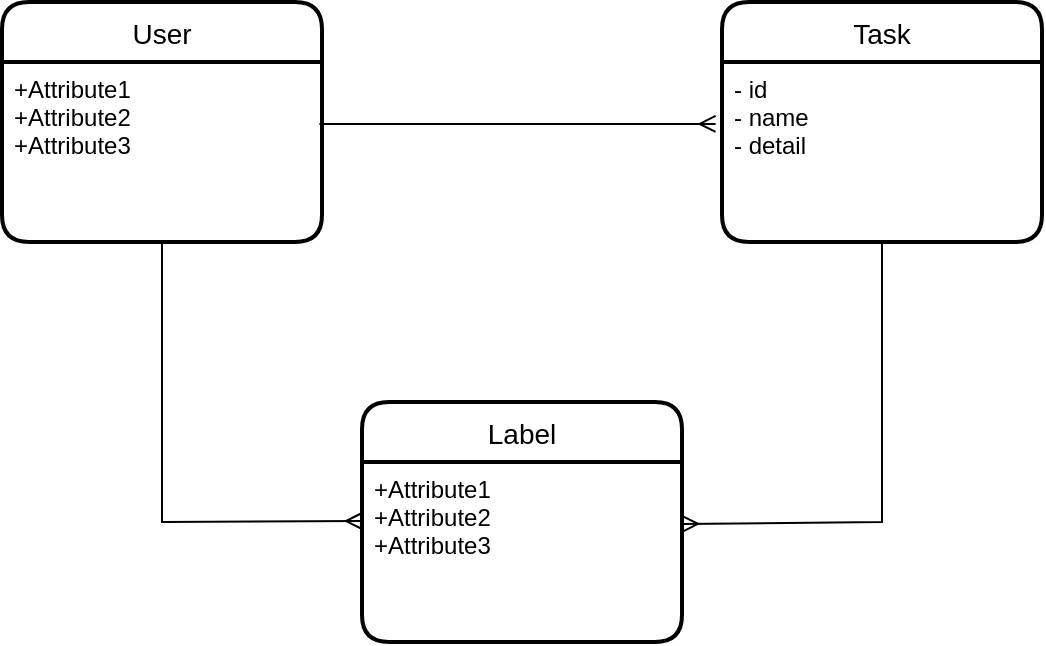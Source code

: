 <mxfile version="14.2.4" type="embed">
    <diagram id="eWTV4Izd8Db9zc6qYQVz" name="ページ1">
        <mxGraphModel dx="621" dy="492" grid="1" gridSize="10" guides="1" tooltips="1" connect="1" arrows="1" fold="1" page="1" pageScale="1" pageWidth="827" pageHeight="1169" math="0" shadow="0">
            <root>
                <mxCell id="0"/>
                <mxCell id="1" parent="0"/>
                <mxCell id="2" value="User" style="swimlane;childLayout=stackLayout;horizontal=1;startSize=30;horizontalStack=0;rounded=1;fontSize=14;fontStyle=0;strokeWidth=2;resizeParent=0;resizeLast=1;shadow=0;dashed=0;align=center;" parent="1" vertex="1">
                    <mxGeometry x="120" y="80" width="160" height="120" as="geometry"/>
                </mxCell>
                <mxCell id="3" value="+Attribute1&#10;+Attribute2&#10;+Attribute3" style="align=left;strokeColor=none;fillColor=none;spacingLeft=4;fontSize=12;verticalAlign=top;resizable=0;rotatable=0;part=1;" parent="2" vertex="1">
                    <mxGeometry y="30" width="160" height="90" as="geometry"/>
                </mxCell>
                <mxCell id="4" value="Task" style="swimlane;childLayout=stackLayout;horizontal=1;startSize=30;horizontalStack=0;rounded=1;fontSize=14;fontStyle=0;strokeWidth=2;resizeParent=0;resizeLast=1;shadow=0;dashed=0;align=center;" parent="1" vertex="1">
                    <mxGeometry x="480" y="80" width="160" height="120" as="geometry"/>
                </mxCell>
                <mxCell id="5" value="- id&#10;- name&#10;- detail" style="align=left;strokeColor=none;fillColor=none;spacingLeft=4;fontSize=12;verticalAlign=top;resizable=0;rotatable=0;part=1;" parent="4" vertex="1">
                    <mxGeometry y="30" width="160" height="90" as="geometry"/>
                </mxCell>
                <mxCell id="7" value="Label" style="swimlane;childLayout=stackLayout;horizontal=1;startSize=30;horizontalStack=0;rounded=1;fontSize=14;fontStyle=0;strokeWidth=2;resizeParent=0;resizeLast=1;shadow=0;dashed=0;align=center;" parent="1" vertex="1">
                    <mxGeometry x="300" y="280" width="160" height="120" as="geometry"/>
                </mxCell>
                <mxCell id="8" value="+Attribute1&#10;+Attribute2&#10;+Attribute3" style="align=left;strokeColor=none;fillColor=none;spacingLeft=4;fontSize=12;verticalAlign=top;resizable=0;rotatable=0;part=1;" parent="7" vertex="1">
                    <mxGeometry y="30" width="160" height="90" as="geometry"/>
                </mxCell>
                <mxCell id="9" value="" style="endArrow=ERmany;html=1;rounded=0;exitX=0.992;exitY=0.344;exitDx=0;exitDy=0;exitPerimeter=0;entryX=-0.02;entryY=0.344;entryDx=0;entryDy=0;entryPerimeter=0;endFill=0;" parent="1" source="3" target="5" edge="1">
                    <mxGeometry relative="1" as="geometry">
                        <mxPoint x="310" y="139.5" as="sourcePoint"/>
                        <mxPoint x="470" y="139.5" as="targetPoint"/>
                    </mxGeometry>
                </mxCell>
                <mxCell id="10" value="" style="endArrow=ERmany;html=1;rounded=0;exitX=0.5;exitY=1;exitDx=0;exitDy=0;entryX=-0.02;entryY=0.344;entryDx=0;entryDy=0;entryPerimeter=0;endFill=0;" parent="1" source="3" edge="1">
                    <mxGeometry relative="1" as="geometry">
                        <mxPoint x="101.92" y="339.5" as="sourcePoint"/>
                        <mxPoint x="300.0" y="339.5" as="targetPoint"/>
                        <Array as="points">
                            <mxPoint x="200" y="340"/>
                        </Array>
                    </mxGeometry>
                </mxCell>
                <mxCell id="11" value="" style="endArrow=ERmany;html=1;rounded=0;exitX=0.5;exitY=1;exitDx=0;exitDy=0;entryX=1;entryY=0.344;entryDx=0;entryDy=0;endFill=0;entryPerimeter=0;" parent="1" target="8" edge="1">
                    <mxGeometry relative="1" as="geometry">
                        <mxPoint x="560" y="200" as="sourcePoint"/>
                        <mxPoint x="660" y="339.5" as="targetPoint"/>
                        <Array as="points">
                            <mxPoint x="560" y="340"/>
                        </Array>
                    </mxGeometry>
                </mxCell>
            </root>
        </mxGraphModel>
    </diagram>
</mxfile>
